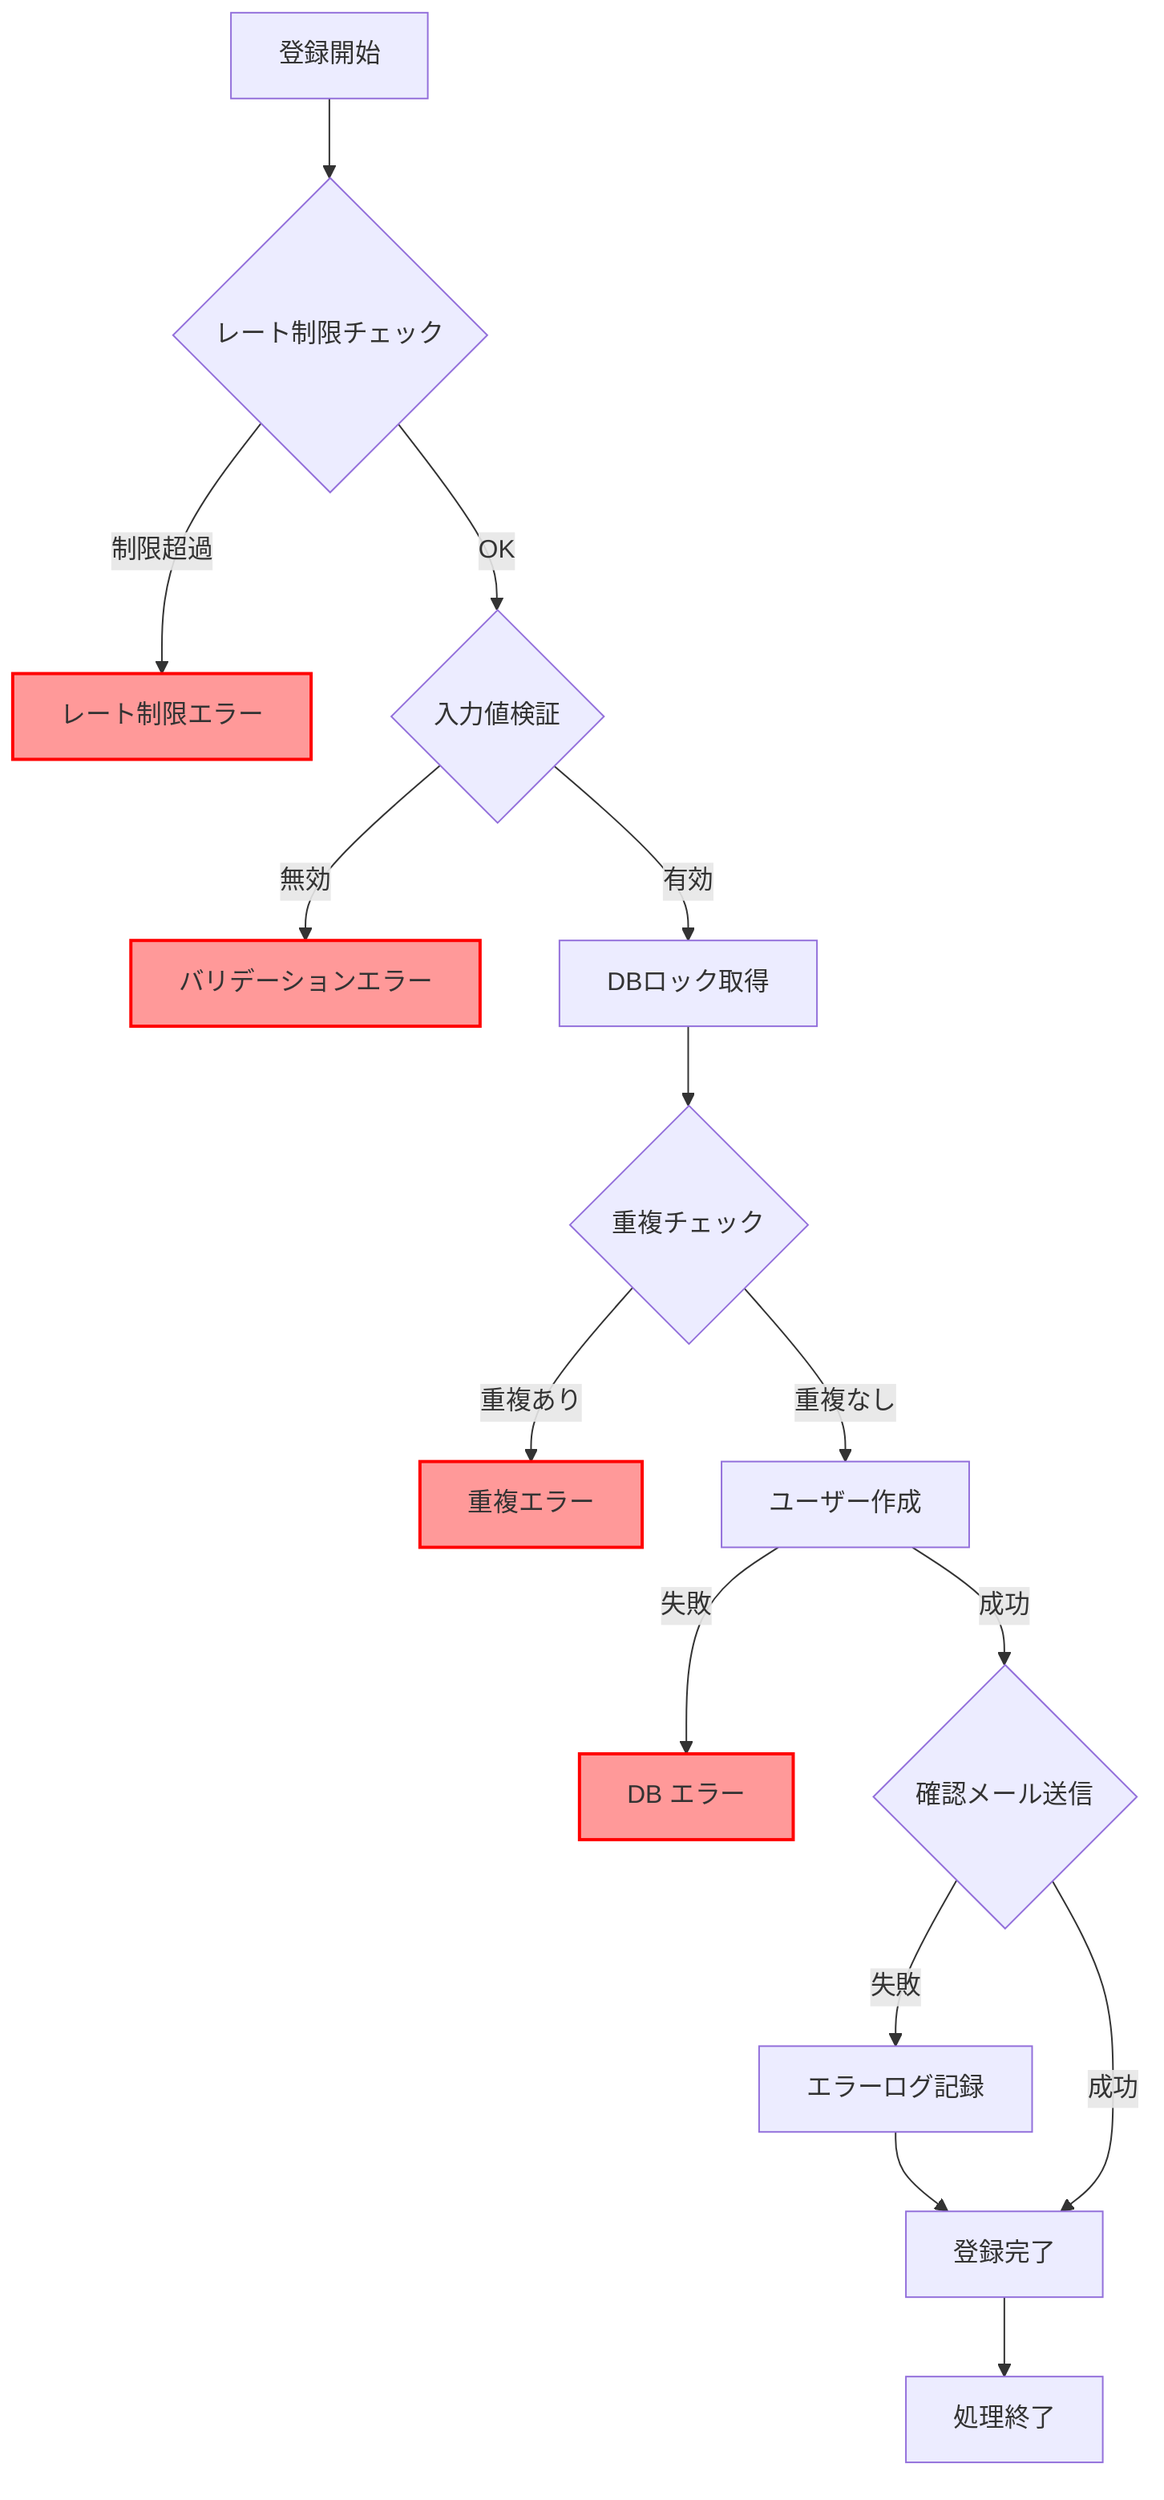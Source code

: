 flowchart TD
    Start[登録開始] --> RateLimit{レート制限チェック}
    
    RateLimit -- 制限超過 --> RateError[レート制限エラー]
    RateLimit -- OK --> Validate{入力値検証}
    
    Validate -- 無効 --> ValidationError[バリデーションエラー]
    Validate -- 有効 --> Lock[DBロック取得]
    
    Lock --> CheckDuplicate{重複チェック}
    CheckDuplicate -- 重複あり --> DuplicateError[重複エラー]
    
    CheckDuplicate -- 重複なし --> CreateUser[ユーザー作成]
    CreateUser -- 失敗 --> DBError[DB エラー]
    
    CreateUser -- 成功 --> SendEmail{確認メール送信}
    SendEmail -- 失敗 --> LogError[エラーログ記録]
    LogError --> Success[登録完了]
    
    SendEmail -- 成功 --> Success
    
    Success --> End[処理終了]
    
    class RateError,ValidationError,DuplicateError,DBError errorStyle
    
    classDef errorStyle fill:#ff9999,stroke:#ff0000,stroke-width:2px